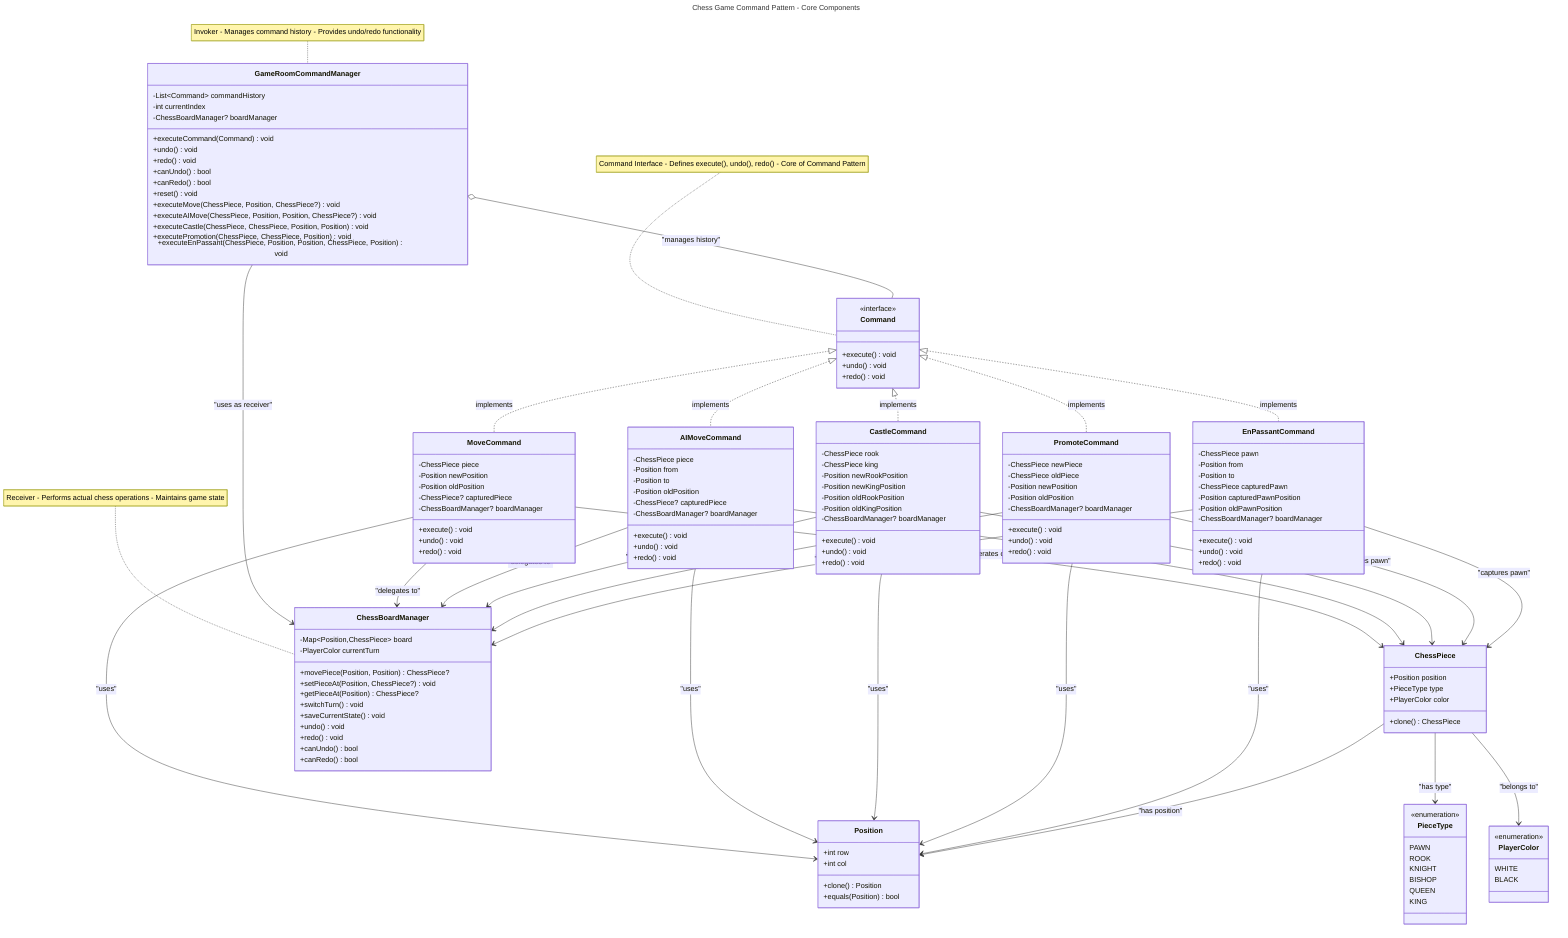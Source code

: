 ---
title: Chess Game Command Pattern - Core Components
query: hãy sửa lại sao cho nó giữ lại các cái thành phần chính của mẫu command
references:
  - "File: /docs/command.mmd"
generationTime: 2025-06-22T13:33:34.861Z
---
classDiagram
    %% Command Pattern Core Interface
    class Command {
        <<interface>>
        +execute() void
        +undo() void
        +redo() void
    }

    %% Essential Models for Commands
    class ChessPiece {
        +Position position
        +PieceType type
        +PlayerColor color
        +clone() ChessPiece
    }

    class Position {
        +int row
        +int col
        +clone() Position
        +equals(Position) bool
    }

    %% Receiver - ChessBoardManager
    class ChessBoardManager {
        -Map~Position,ChessPiece~ board
        -PlayerColor currentTurn
        +movePiece(Position, Position) ChessPiece?
        +setPieceAt(Position, ChessPiece?) void
        +getPieceAt(Position) ChessPiece?
        +switchTurn() void
        +saveCurrentState() void
        +undo() void
        +redo() void
        +canUndo() bool
        +canRedo() bool
    }

    %% Concrete Commands - Core Chess Moves
    class MoveCommand {
        -ChessPiece piece
        -Position newPosition
        -Position oldPosition
        -ChessPiece? capturedPiece
        -ChessBoardManager? boardManager
        +execute() void
        +undo() void
        +redo() void
    }

    class AIMoveCommand {
        -ChessPiece piece
        -Position from
        -Position to
        -Position oldPosition
        -ChessPiece? capturedPiece
        -ChessBoardManager? boardManager
        +execute() void
        +undo() void
        +redo() void
    }

    class CastleCommand {
        -ChessPiece rook
        -ChessPiece king
        -Position newRookPosition
        -Position newKingPosition
        -Position oldRookPosition
        -Position oldKingPosition
        -ChessBoardManager? boardManager
        +execute() void
        +undo() void
        +redo() void
    }

    class PromoteCommand {
        -ChessPiece newPiece
        -ChessPiece oldPiece
        -Position newPosition
        -Position oldPosition
        -ChessBoardManager? boardManager
        +execute() void
        +undo() void
        +redo() void
    }

    class EnPassantCommand {
        -ChessPiece pawn
        -Position from
        -Position to
        -ChessPiece capturedPawn
        -Position capturedPawnPosition
        -Position oldPawnPosition
        -ChessBoardManager? boardManager
        +execute() void
        +undo() void
        +redo() void
    }

    %% Invoker - Command Manager
    class GameRoomCommandManager {
        -List~Command~ commandHistory
        -int currentIndex
        -ChessBoardManager? boardManager
        +executeCommand(Command) void
        +undo() void
        +redo() void
        +canUndo() bool
        +canRedo() bool
        +reset() void
        +executeMove(ChessPiece, Position, ChessPiece?) void
        +executeAIMove(ChessPiece, Position, Position, ChessPiece?) void
        +executeCastle(ChessPiece, ChessPiece, Position, Position) void
        +executePromotion(ChessPiece, ChessPiece, Position) void
        +executeEnPassant(ChessPiece, Position, Position, ChessPiece, Position) void
    }

    %% Essential Enums
    class PieceType {
        <<enumeration>>
        PAWN
        ROOK
        KNIGHT
        BISHOP
        QUEEN
        KING
    }

    class PlayerColor {
        <<enumeration>>
        WHITE
        BLACK
    }

    %% Command Pattern Core Relationships
    Command <|.. MoveCommand : implements
    Command <|.. AIMoveCommand : implements
    Command <|.. CastleCommand : implements
    Command <|.. PromoteCommand : implements
    Command <|.. EnPassantCommand : implements

    %% Invoker manages Commands
    GameRoomCommandManager o-- Command : "manages history"
    GameRoomCommandManager --> ChessBoardManager : "uses as receiver"

    %% Commands use Models
    MoveCommand --> ChessPiece : "operates on"
    MoveCommand --> Position : "uses"
    MoveCommand --> ChessBoardManager : "delegates to"

    AIMoveCommand --> ChessPiece : "operates on"
    AIMoveCommand --> Position : "uses"
    AIMoveCommand --> ChessBoardManager : "delegates to"

    CastleCommand --> ChessPiece : "moves king & rook"
    CastleCommand --> Position : "uses"
    CastleCommand --> ChessBoardManager : "delegates to"

    PromoteCommand --> ChessPiece : "replaces pawn"
    PromoteCommand --> Position : "uses"
    PromoteCommand --> ChessBoardManager : "delegates to"

    EnPassantCommand --> ChessPiece : "captures pawn"
    EnPassantCommand --> Position : "uses"
    EnPassantCommand --> ChessBoardManager : "delegates to"

    %% Model relationships
    ChessPiece --> Position : "has position"
    ChessPiece --> PieceType : "has type"
    ChessPiece --> PlayerColor : "belongs to"

    %% Styling for Command Pattern Components
    classDef commandInterface fill:#e3f2fd,stroke:#1976d2,stroke-width:3px,color:#000
    classDef concreteCommand fill:#f3e5f5,stroke:#7b1fa2,stroke-width:2px,color:#000
    classDef invoker fill:#e8f5e8,stroke:#388e3c,stroke-width:3px,color:#000
    classDef receiver fill:#fff3e0,stroke:#f57c00,stroke-width:3px,color:#000
    classDef model fill:#fce4ec,stroke:#c2185b,stroke-width:2px,color:#000
    classDef enum fill:#f1f8e9,stroke:#689f38,stroke-width:2px,color:#000

    %% Command Pattern Notes
    note for Command "Command Interface - Defines execute(), undo(), redo() - Core of Command Pattern"
    note for GameRoomCommandManager "Invoker - Manages command history - Provides undo/redo functionality"
    note for ChessBoardManager "Receiver - Performs actual chess operations - Maintains game state"